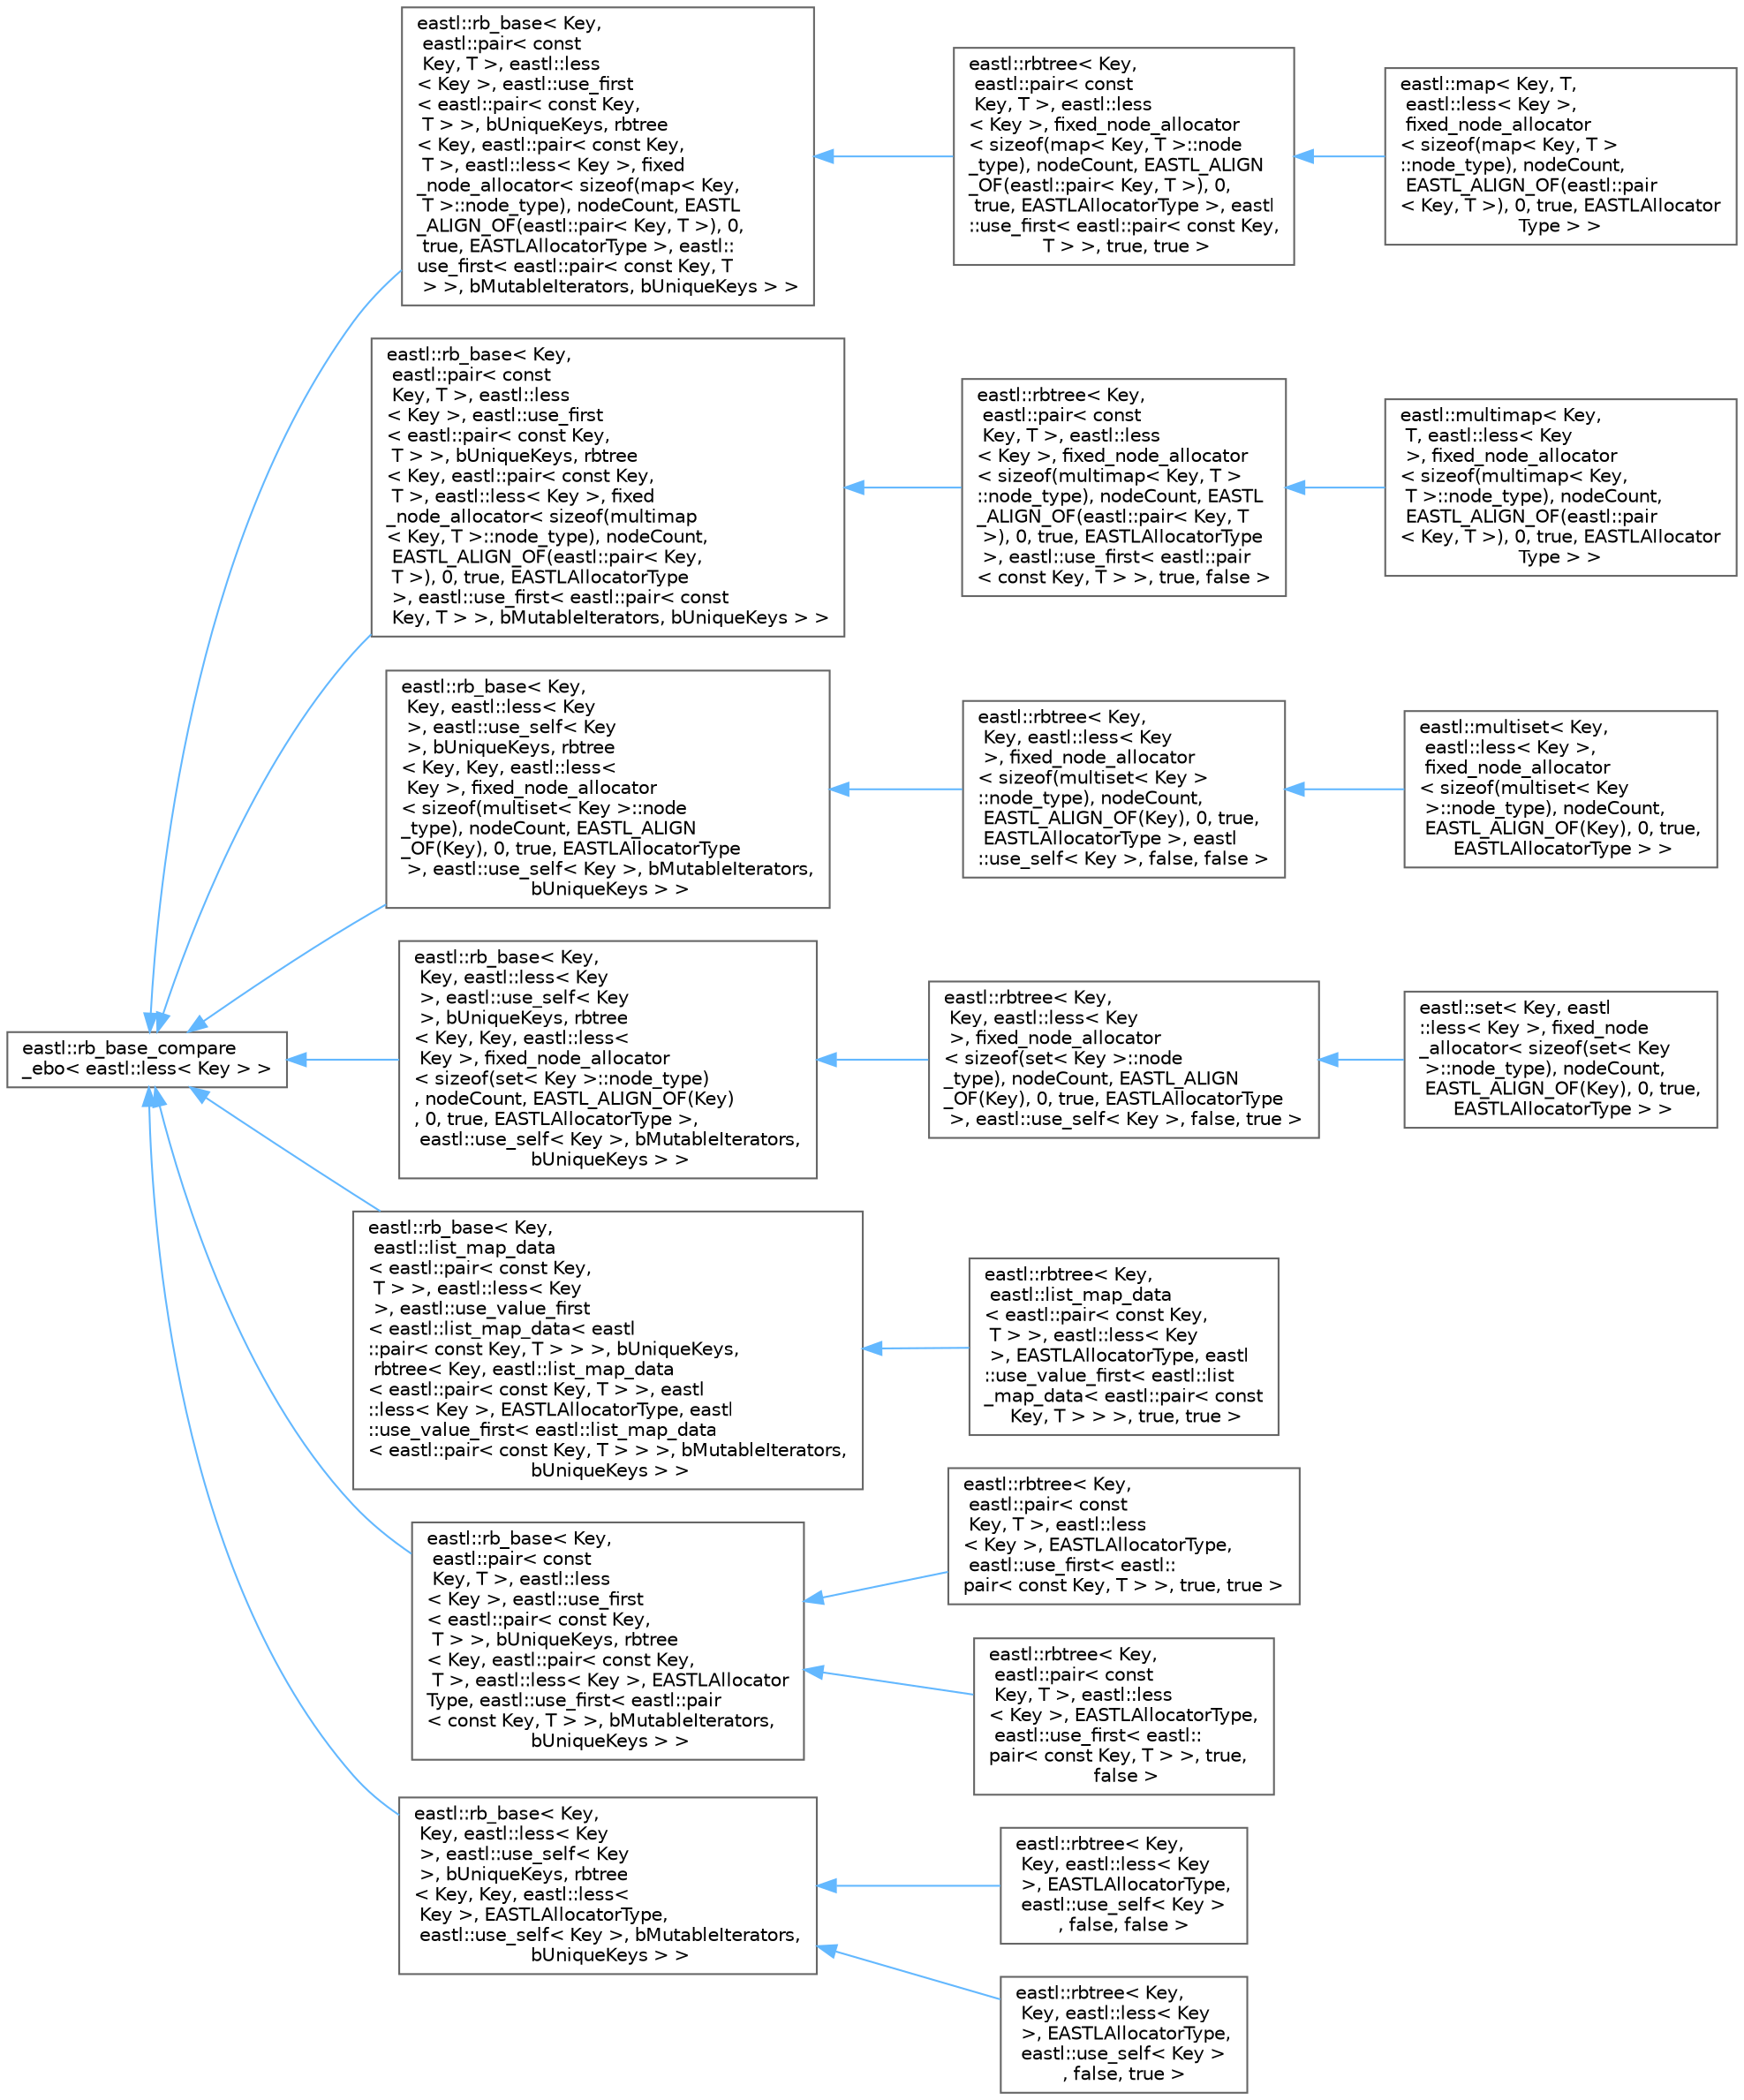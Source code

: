 digraph "类继承关系图"
{
 // LATEX_PDF_SIZE
  bgcolor="transparent";
  edge [fontname=Helvetica,fontsize=10,labelfontname=Helvetica,labelfontsize=10];
  node [fontname=Helvetica,fontsize=10,shape=box,height=0.2,width=0.4];
  rankdir="LR";
  Node0 [id="Node000000",label="eastl::rb_base_compare\l_ebo\< eastl::less\< Key \> \>",height=0.2,width=0.4,color="grey40", fillcolor="white", style="filled",URL="$structeastl_1_1rb__base__compare__ebo.html",tooltip=" "];
  Node0 -> Node1 [id="edge988_Node000000_Node000001",dir="back",color="steelblue1",style="solid",tooltip=" "];
  Node1 [id="Node000001",label="eastl::rb_base\< Key,\l eastl::pair\< const\l Key, T \>, eastl::less\l\< Key \>, eastl::use_first\l\< eastl::pair\< const Key,\l T \> \>, bUniqueKeys, rbtree\l\< Key, eastl::pair\< const Key,\l T \>, eastl::less\< Key \>, fixed\l_node_allocator\< sizeof(map\< Key,\l T \>::node_type), nodeCount, EASTL\l_ALIGN_OF(eastl::pair\< Key, T \>), 0,\l true, EASTLAllocatorType \>, eastl::\luse_first\< eastl::pair\< const Key, T\l \> \>, bMutableIterators, bUniqueKeys \> \>",height=0.2,width=0.4,color="grey40", fillcolor="white", style="filled",URL="$structeastl_1_1rb__base.html",tooltip=" "];
  Node1 -> Node2 [id="edge989_Node000001_Node000002",dir="back",color="steelblue1",style="solid",tooltip=" "];
  Node2 [id="Node000002",label="eastl::rbtree\< Key,\l eastl::pair\< const\l Key, T \>, eastl::less\l\< Key \>, fixed_node_allocator\l\< sizeof(map\< Key, T \>::node\l_type), nodeCount, EASTL_ALIGN\l_OF(eastl::pair\< Key, T \>), 0,\l true, EASTLAllocatorType \>, eastl\l::use_first\< eastl::pair\< const Key,\l T \> \>, true, true \>",height=0.2,width=0.4,color="grey40", fillcolor="white", style="filled",URL="$classeastl_1_1rbtree.html",tooltip=" "];
  Node2 -> Node3 [id="edge990_Node000002_Node000003",dir="back",color="steelblue1",style="solid",tooltip=" "];
  Node3 [id="Node000003",label="eastl::map\< Key, T,\l eastl::less\< Key \>,\l fixed_node_allocator\l\< sizeof(map\< Key, T \>\l::node_type), nodeCount,\l EASTL_ALIGN_OF(eastl::pair\l\< Key, T \>), 0, true, EASTLAllocator\lType \> \>",height=0.2,width=0.4,color="grey40", fillcolor="white", style="filled",URL="$classeastl_1_1map.html",tooltip=" "];
  Node0 -> Node4 [id="edge991_Node000000_Node000004",dir="back",color="steelblue1",style="solid",tooltip=" "];
  Node4 [id="Node000004",label="eastl::rb_base\< Key,\l eastl::pair\< const\l Key, T \>, eastl::less\l\< Key \>, eastl::use_first\l\< eastl::pair\< const Key,\l T \> \>, bUniqueKeys, rbtree\l\< Key, eastl::pair\< const Key,\l T \>, eastl::less\< Key \>, fixed\l_node_allocator\< sizeof(multimap\l\< Key, T \>::node_type), nodeCount,\l EASTL_ALIGN_OF(eastl::pair\< Key,\l T \>), 0, true, EASTLAllocatorType\l \>, eastl::use_first\< eastl::pair\< const\l Key, T \> \>, bMutableIterators, bUniqueKeys \> \>",height=0.2,width=0.4,color="grey40", fillcolor="white", style="filled",URL="$structeastl_1_1rb__base.html",tooltip=" "];
  Node4 -> Node5 [id="edge992_Node000004_Node000005",dir="back",color="steelblue1",style="solid",tooltip=" "];
  Node5 [id="Node000005",label="eastl::rbtree\< Key,\l eastl::pair\< const\l Key, T \>, eastl::less\l\< Key \>, fixed_node_allocator\l\< sizeof(multimap\< Key, T \>\l::node_type), nodeCount, EASTL\l_ALIGN_OF(eastl::pair\< Key, T\l \>), 0, true, EASTLAllocatorType\l \>, eastl::use_first\< eastl::pair\l\< const Key, T \> \>, true, false \>",height=0.2,width=0.4,color="grey40", fillcolor="white", style="filled",URL="$classeastl_1_1rbtree.html",tooltip=" "];
  Node5 -> Node6 [id="edge993_Node000005_Node000006",dir="back",color="steelblue1",style="solid",tooltip=" "];
  Node6 [id="Node000006",label="eastl::multimap\< Key,\l T, eastl::less\< Key\l \>, fixed_node_allocator\l\< sizeof(multimap\< Key,\l T \>::node_type), nodeCount,\l EASTL_ALIGN_OF(eastl::pair\l\< Key, T \>), 0, true, EASTLAllocator\lType \> \>",height=0.2,width=0.4,color="grey40", fillcolor="white", style="filled",URL="$classeastl_1_1multimap.html",tooltip=" "];
  Node0 -> Node7 [id="edge994_Node000000_Node000007",dir="back",color="steelblue1",style="solid",tooltip=" "];
  Node7 [id="Node000007",label="eastl::rb_base\< Key,\l Key, eastl::less\< Key\l \>, eastl::use_self\< Key\l \>, bUniqueKeys, rbtree\l\< Key, Key, eastl::less\<\l Key \>, fixed_node_allocator\l\< sizeof(multiset\< Key \>::node\l_type), nodeCount, EASTL_ALIGN\l_OF(Key), 0, true, EASTLAllocatorType\l \>, eastl::use_self\< Key \>, bMutableIterators,\l bUniqueKeys \> \>",height=0.2,width=0.4,color="grey40", fillcolor="white", style="filled",URL="$structeastl_1_1rb__base.html",tooltip=" "];
  Node7 -> Node8 [id="edge995_Node000007_Node000008",dir="back",color="steelblue1",style="solid",tooltip=" "];
  Node8 [id="Node000008",label="eastl::rbtree\< Key,\l Key, eastl::less\< Key\l \>, fixed_node_allocator\l\< sizeof(multiset\< Key \>\l::node_type), nodeCount,\l EASTL_ALIGN_OF(Key), 0, true,\l EASTLAllocatorType \>, eastl\l::use_self\< Key \>, false, false \>",height=0.2,width=0.4,color="grey40", fillcolor="white", style="filled",URL="$classeastl_1_1rbtree.html",tooltip=" "];
  Node8 -> Node9 [id="edge996_Node000008_Node000009",dir="back",color="steelblue1",style="solid",tooltip=" "];
  Node9 [id="Node000009",label="eastl::multiset\< Key,\l eastl::less\< Key \>,\l fixed_node_allocator\l\< sizeof(multiset\< Key\l \>::node_type), nodeCount,\l EASTL_ALIGN_OF(Key), 0, true,\l EASTLAllocatorType \> \>",height=0.2,width=0.4,color="grey40", fillcolor="white", style="filled",URL="$classeastl_1_1multiset.html",tooltip=" "];
  Node0 -> Node10 [id="edge997_Node000000_Node000010",dir="back",color="steelblue1",style="solid",tooltip=" "];
  Node10 [id="Node000010",label="eastl::rb_base\< Key,\l Key, eastl::less\< Key\l \>, eastl::use_self\< Key\l \>, bUniqueKeys, rbtree\l\< Key, Key, eastl::less\<\l Key \>, fixed_node_allocator\l\< sizeof(set\< Key \>::node_type)\l, nodeCount, EASTL_ALIGN_OF(Key)\l, 0, true, EASTLAllocatorType \>,\l eastl::use_self\< Key \>, bMutableIterators,\l bUniqueKeys \> \>",height=0.2,width=0.4,color="grey40", fillcolor="white", style="filled",URL="$structeastl_1_1rb__base.html",tooltip=" "];
  Node10 -> Node11 [id="edge998_Node000010_Node000011",dir="back",color="steelblue1",style="solid",tooltip=" "];
  Node11 [id="Node000011",label="eastl::rbtree\< Key,\l Key, eastl::less\< Key\l \>, fixed_node_allocator\l\< sizeof(set\< Key \>::node\l_type), nodeCount, EASTL_ALIGN\l_OF(Key), 0, true, EASTLAllocatorType\l \>, eastl::use_self\< Key \>, false, true \>",height=0.2,width=0.4,color="grey40", fillcolor="white", style="filled",URL="$classeastl_1_1rbtree.html",tooltip=" "];
  Node11 -> Node12 [id="edge999_Node000011_Node000012",dir="back",color="steelblue1",style="solid",tooltip=" "];
  Node12 [id="Node000012",label="eastl::set\< Key, eastl\l::less\< Key \>, fixed_node\l_allocator\< sizeof(set\< Key\l \>::node_type), nodeCount,\l EASTL_ALIGN_OF(Key), 0, true,\l EASTLAllocatorType \> \>",height=0.2,width=0.4,color="grey40", fillcolor="white", style="filled",URL="$classeastl_1_1set.html",tooltip=" "];
  Node0 -> Node13 [id="edge1000_Node000000_Node000013",dir="back",color="steelblue1",style="solid",tooltip=" "];
  Node13 [id="Node000013",label="eastl::rb_base\< Key,\l eastl::list_map_data\l\< eastl::pair\< const Key,\l T \> \>, eastl::less\< Key\l \>, eastl::use_value_first\l\< eastl::list_map_data\< eastl\l::pair\< const Key, T \> \> \>, bUniqueKeys,\l rbtree\< Key, eastl::list_map_data\l\< eastl::pair\< const Key, T \> \>, eastl\l::less\< Key \>, EASTLAllocatorType, eastl\l::use_value_first\< eastl::list_map_data\l\< eastl::pair\< const Key, T \> \> \>, bMutableIterators,\l bUniqueKeys \> \>",height=0.2,width=0.4,color="grey40", fillcolor="white", style="filled",URL="$structeastl_1_1rb__base.html",tooltip=" "];
  Node13 -> Node14 [id="edge1001_Node000013_Node000014",dir="back",color="steelblue1",style="solid",tooltip=" "];
  Node14 [id="Node000014",label="eastl::rbtree\< Key,\l eastl::list_map_data\l\< eastl::pair\< const Key,\l T \> \>, eastl::less\< Key\l \>, EASTLAllocatorType, eastl\l::use_value_first\< eastl::list\l_map_data\< eastl::pair\< const\l Key, T \> \> \>, true, true \>",height=0.2,width=0.4,color="grey40", fillcolor="white", style="filled",URL="$classeastl_1_1rbtree.html",tooltip=" "];
  Node0 -> Node15 [id="edge1002_Node000000_Node000015",dir="back",color="steelblue1",style="solid",tooltip=" "];
  Node15 [id="Node000015",label="eastl::rb_base\< Key,\l eastl::pair\< const\l Key, T \>, eastl::less\l\< Key \>, eastl::use_first\l\< eastl::pair\< const Key,\l T \> \>, bUniqueKeys, rbtree\l\< Key, eastl::pair\< const Key,\l T \>, eastl::less\< Key \>, EASTLAllocator\lType, eastl::use_first\< eastl::pair\l\< const Key, T \> \>, bMutableIterators,\l bUniqueKeys \> \>",height=0.2,width=0.4,color="grey40", fillcolor="white", style="filled",URL="$structeastl_1_1rb__base.html",tooltip=" "];
  Node15 -> Node16 [id="edge1003_Node000015_Node000016",dir="back",color="steelblue1",style="solid",tooltip=" "];
  Node16 [id="Node000016",label="eastl::rbtree\< Key,\l eastl::pair\< const\l Key, T \>, eastl::less\l\< Key \>, EASTLAllocatorType,\l eastl::use_first\< eastl::\lpair\< const Key, T \> \>, true, true \>",height=0.2,width=0.4,color="grey40", fillcolor="white", style="filled",URL="$classeastl_1_1rbtree.html",tooltip=" "];
  Node15 -> Node17 [id="edge1004_Node000015_Node000017",dir="back",color="steelblue1",style="solid",tooltip=" "];
  Node17 [id="Node000017",label="eastl::rbtree\< Key,\l eastl::pair\< const\l Key, T \>, eastl::less\l\< Key \>, EASTLAllocatorType,\l eastl::use_first\< eastl::\lpair\< const Key, T \> \>, true,\l false \>",height=0.2,width=0.4,color="grey40", fillcolor="white", style="filled",URL="$classeastl_1_1rbtree.html",tooltip=" "];
  Node0 -> Node18 [id="edge1005_Node000000_Node000018",dir="back",color="steelblue1",style="solid",tooltip=" "];
  Node18 [id="Node000018",label="eastl::rb_base\< Key,\l Key, eastl::less\< Key\l \>, eastl::use_self\< Key\l \>, bUniqueKeys, rbtree\l\< Key, Key, eastl::less\<\l Key \>, EASTLAllocatorType,\l eastl::use_self\< Key \>, bMutableIterators,\l bUniqueKeys \> \>",height=0.2,width=0.4,color="grey40", fillcolor="white", style="filled",URL="$structeastl_1_1rb__base.html",tooltip=" "];
  Node18 -> Node19 [id="edge1006_Node000018_Node000019",dir="back",color="steelblue1",style="solid",tooltip=" "];
  Node19 [id="Node000019",label="eastl::rbtree\< Key,\l Key, eastl::less\< Key\l \>, EASTLAllocatorType,\l eastl::use_self\< Key \>\l, false, false \>",height=0.2,width=0.4,color="grey40", fillcolor="white", style="filled",URL="$classeastl_1_1rbtree.html",tooltip=" "];
  Node18 -> Node20 [id="edge1007_Node000018_Node000020",dir="back",color="steelblue1",style="solid",tooltip=" "];
  Node20 [id="Node000020",label="eastl::rbtree\< Key,\l Key, eastl::less\< Key\l \>, EASTLAllocatorType,\l eastl::use_self\< Key \>\l, false, true \>",height=0.2,width=0.4,color="grey40", fillcolor="white", style="filled",URL="$classeastl_1_1rbtree.html",tooltip=" "];
}
